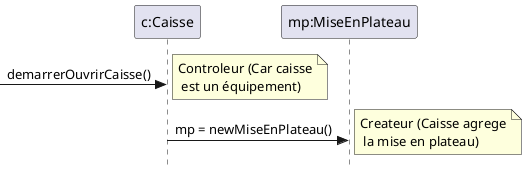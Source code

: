 <!-- ----------------------------------->
@startuml RDCU-demarrerOuvrirCaisse
skinparam style strictuml
Participant "c:Caisse" as C
Participant "mp:MiseEnPlateau" as MP


 -> C: demarrerOuvrirCaisse() 
 note right : Controleur (Car caisse\n est un équipement)

 C -> MP: mp = newMiseEnPlateau()
  note right : Createur (Caisse agrege\n la mise en plateau)
 
@enduml
<!-- ----------------------------------->
@startuml RDCU-authentifier
skinparam style strictuml
Participant "c:Caisse" as C
Participant "mapc:Map<identifiant:String, String:mdp>" as MC
Participant "cer:Caissier" as CER
Participant "mp:MiseEnPlateau" as MP
Participant "r:Registre" as R
 
-> C: authentifier(identifiant:string, mdp:string)
note right : Contrôleur (Caisse est\n l'équipement qui permet\n de saisir les identifiants)

C -> MC: confirmerAuthentification(identifiant: string, mdp:String)
note right : Expert en information (possède\n les authentifications\n de chaque caissier)

MC -> CER: caissier = getCaissier(caissier: Caissier)
note right : Expert (possède les\n informations pour que\n le caissier\n puisse commencer)

CER -> MP: associerCaissier (caissier)
note right : Expert\n (mutateur\n d'attribut)

C -> CER: setCaissier(caissier: Caissier)
note right: Expert (mutateur\n d'attribut)

CER -> R: r = getNextRegistre()
note right: Expert (mutateur\n d'attribut)

@enduml
<!-- ----------------------------------->
@startuml RDCU-PoserPlateau
skinparam style strictuml
Participant "c:Caisse" as C
Participant "mpla:Map<identifiant:string, plateau:Plateau>" as MPLA
Participant "mp:MiseEnPlateau" as MP
Participant "r:Registre" as R


-> C: PoserPlateau(identifiant: string)
note right : Contrôleur (Caisse est\n un équipement)

C-> MPLA: p = getPlateau(identifiant:String) 
note right: Expert (connait le plateau\n devant être posé\n selon l'identifiant)

C -> MP: setPlateau(p)
note right: Expert (mutateur\n d'attribut)

MP -> R: getNextRegistre()


@enduml
<!-- ----------------------------------->

@startuml RDCU-SaisirMontant
skinparam style strictuml
Participant "c:Caisse" as C
Participant "mp:MiseEnPlateau" as MP

-> C: saisirMontant(montant:Monnaie)
note right: Contrôleur (Caisse est\n un équipement)
C->MP: setMontant(montant:Monnaie)
note right: Expert (mutateur d'attribut, possède\n les connaissances sur la somme\n et les variantes des différentes monnaies)
@enduml
<!-- ----------------------------------->

@startuml RDCU-fermerTirroir
skinparam style strictuml
Participant "c:Caisse" as C
Participant "mp:MisePlateau" as MP
Participant "r:Registre" as R

->C: fermerTirroir()
note right: Contrôleur (la Caisse\n est un équipement)
C-> MP: mp.setDateHeure(date)
note right: Expert (mutateur\n d'attribut)
MP -> R: r = getNextRegistre()
note right: Expert (mutateur d'attribut)
C->C: fermetureDuTiroirCaisse()
note right: Contrôleur\n (Caisse est un\n equipement)

@enduml

<!-- ----------------------------------->